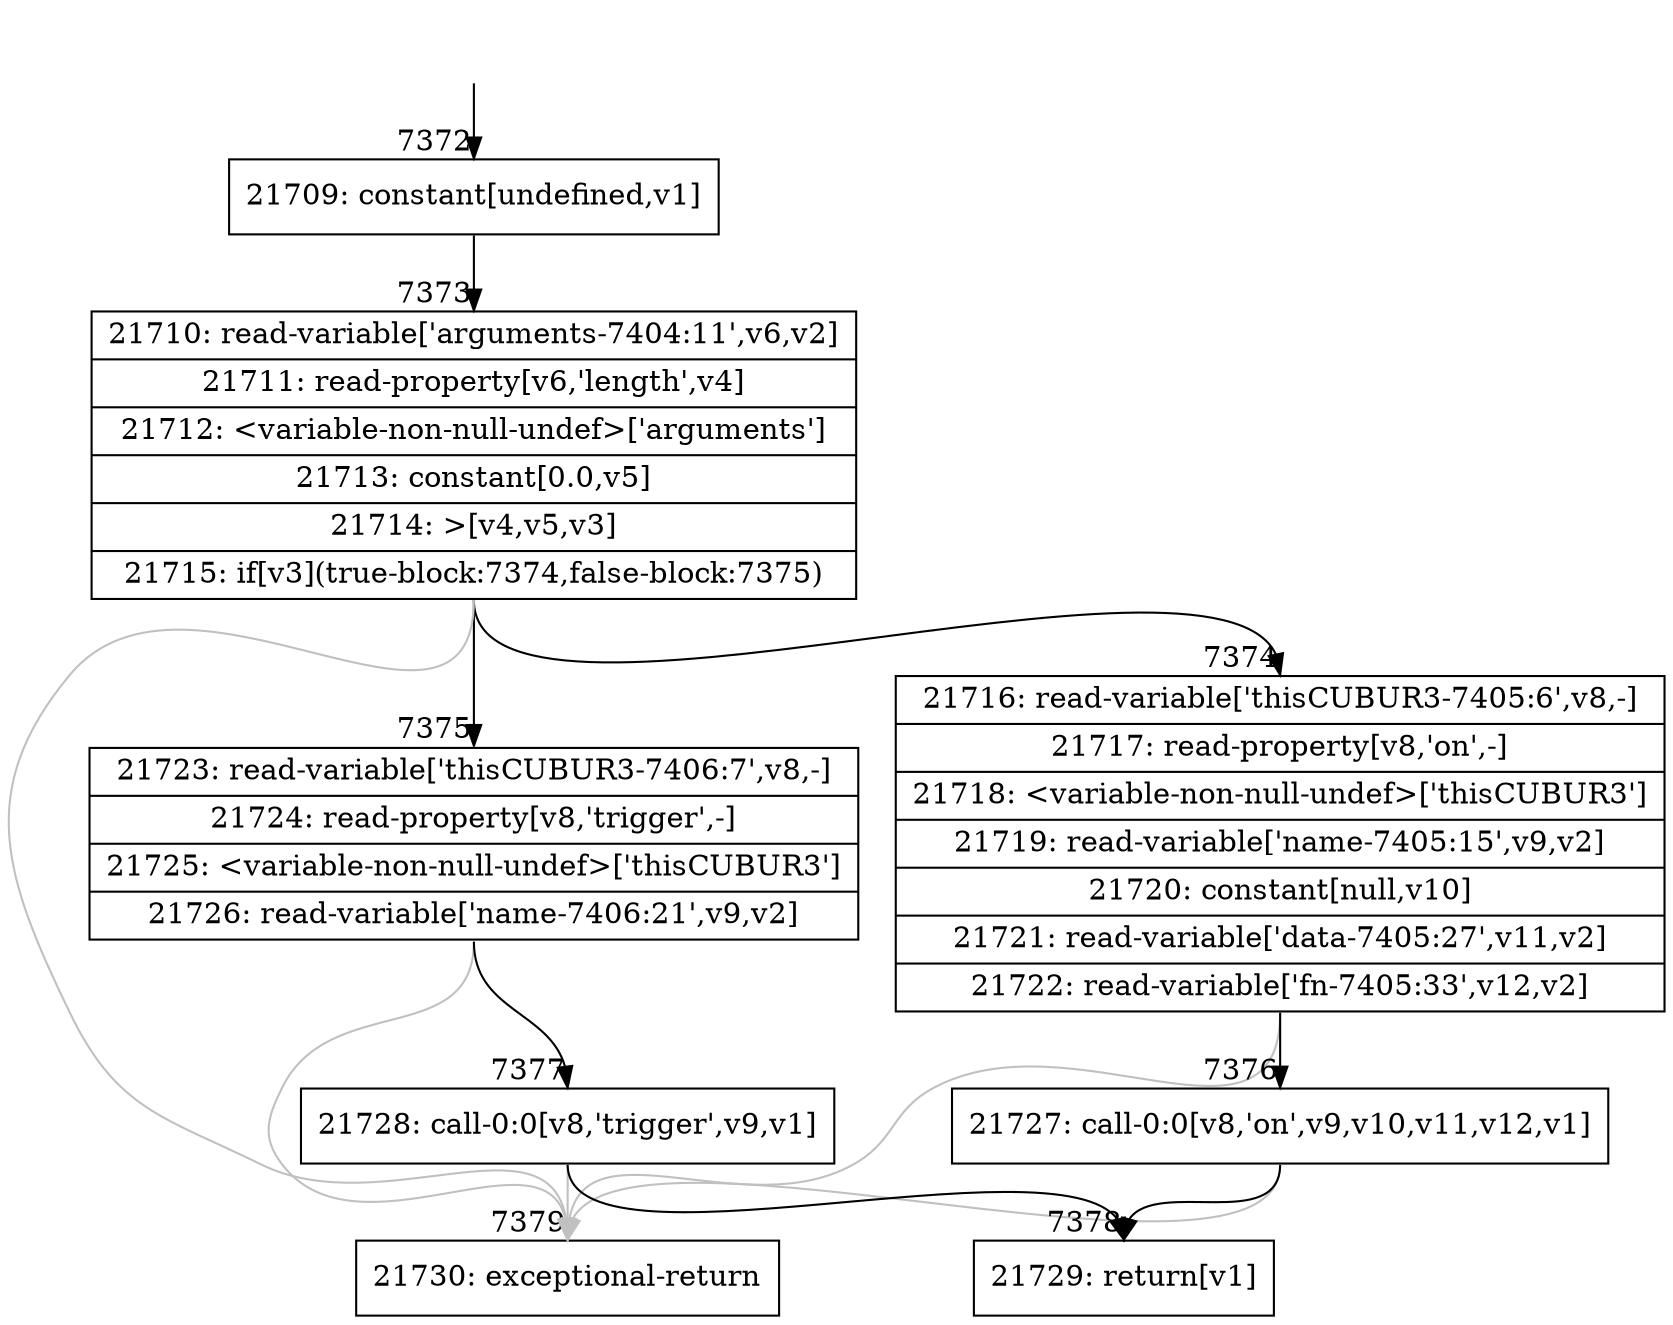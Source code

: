 digraph {
rankdir="TD"
BB_entry465[shape=none,label=""];
BB_entry465 -> BB7372 [tailport=s, headport=n, headlabel="    7372"]
BB7372 [shape=record label="{21709: constant[undefined,v1]}" ] 
BB7372 -> BB7373 [tailport=s, headport=n, headlabel="      7373"]
BB7373 [shape=record label="{21710: read-variable['arguments-7404:11',v6,v2]|21711: read-property[v6,'length',v4]|21712: \<variable-non-null-undef\>['arguments']|21713: constant[0.0,v5]|21714: \>[v4,v5,v3]|21715: if[v3](true-block:7374,false-block:7375)}" ] 
BB7373 -> BB7374 [tailport=s, headport=n, headlabel="      7374"]
BB7373 -> BB7375 [tailport=s, headport=n, headlabel="      7375"]
BB7373 -> BB7379 [tailport=s, headport=n, color=gray, headlabel="      7379"]
BB7374 [shape=record label="{21716: read-variable['thisCUBUR3-7405:6',v8,-]|21717: read-property[v8,'on',-]|21718: \<variable-non-null-undef\>['thisCUBUR3']|21719: read-variable['name-7405:15',v9,v2]|21720: constant[null,v10]|21721: read-variable['data-7405:27',v11,v2]|21722: read-variable['fn-7405:33',v12,v2]}" ] 
BB7374 -> BB7376 [tailport=s, headport=n, headlabel="      7376"]
BB7374 -> BB7379 [tailport=s, headport=n, color=gray]
BB7375 [shape=record label="{21723: read-variable['thisCUBUR3-7406:7',v8,-]|21724: read-property[v8,'trigger',-]|21725: \<variable-non-null-undef\>['thisCUBUR3']|21726: read-variable['name-7406:21',v9,v2]}" ] 
BB7375 -> BB7377 [tailport=s, headport=n, headlabel="      7377"]
BB7375 -> BB7379 [tailport=s, headport=n, color=gray]
BB7376 [shape=record label="{21727: call-0:0[v8,'on',v9,v10,v11,v12,v1]}" ] 
BB7376 -> BB7378 [tailport=s, headport=n, headlabel="      7378"]
BB7376 -> BB7379 [tailport=s, headport=n, color=gray]
BB7377 [shape=record label="{21728: call-0:0[v8,'trigger',v9,v1]}" ] 
BB7377 -> BB7378 [tailport=s, headport=n]
BB7377 -> BB7379 [tailport=s, headport=n, color=gray]
BB7378 [shape=record label="{21729: return[v1]}" ] 
BB7379 [shape=record label="{21730: exceptional-return}" ] 
}
